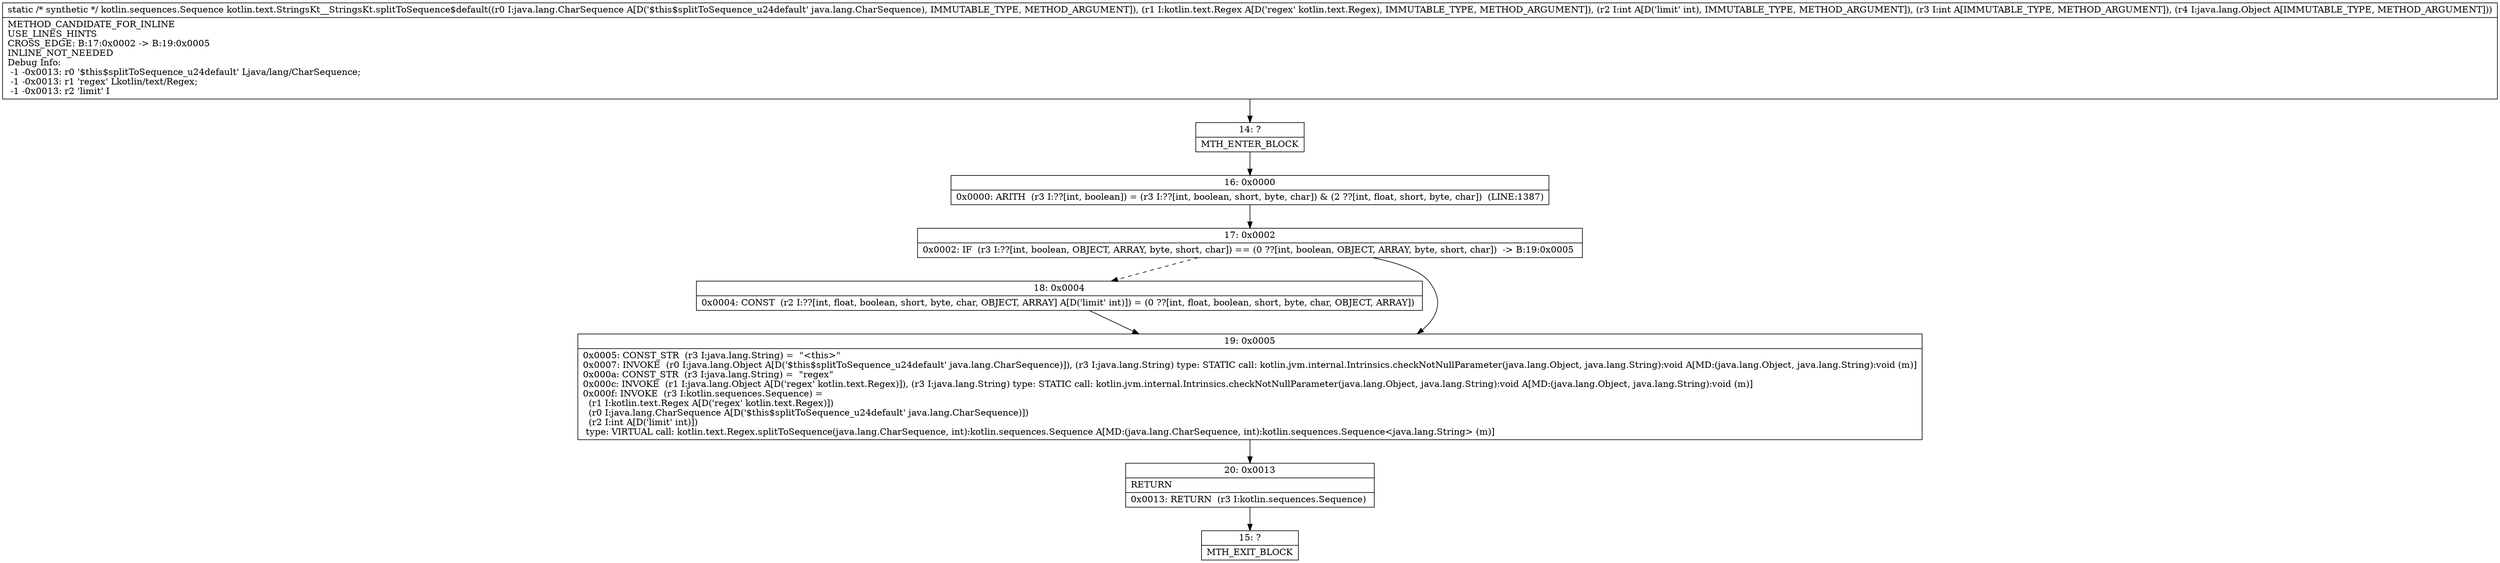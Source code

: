 digraph "CFG forkotlin.text.StringsKt__StringsKt.splitToSequence$default(Ljava\/lang\/CharSequence;Lkotlin\/text\/Regex;IILjava\/lang\/Object;)Lkotlin\/sequences\/Sequence;" {
Node_14 [shape=record,label="{14\:\ ?|MTH_ENTER_BLOCK\l}"];
Node_16 [shape=record,label="{16\:\ 0x0000|0x0000: ARITH  (r3 I:??[int, boolean]) = (r3 I:??[int, boolean, short, byte, char]) & (2 ??[int, float, short, byte, char])  (LINE:1387)\l}"];
Node_17 [shape=record,label="{17\:\ 0x0002|0x0002: IF  (r3 I:??[int, boolean, OBJECT, ARRAY, byte, short, char]) == (0 ??[int, boolean, OBJECT, ARRAY, byte, short, char])  \-\> B:19:0x0005 \l}"];
Node_18 [shape=record,label="{18\:\ 0x0004|0x0004: CONST  (r2 I:??[int, float, boolean, short, byte, char, OBJECT, ARRAY] A[D('limit' int)]) = (0 ??[int, float, boolean, short, byte, char, OBJECT, ARRAY]) \l}"];
Node_19 [shape=record,label="{19\:\ 0x0005|0x0005: CONST_STR  (r3 I:java.lang.String) =  \"\<this\>\" \l0x0007: INVOKE  (r0 I:java.lang.Object A[D('$this$splitToSequence_u24default' java.lang.CharSequence)]), (r3 I:java.lang.String) type: STATIC call: kotlin.jvm.internal.Intrinsics.checkNotNullParameter(java.lang.Object, java.lang.String):void A[MD:(java.lang.Object, java.lang.String):void (m)]\l0x000a: CONST_STR  (r3 I:java.lang.String) =  \"regex\" \l0x000c: INVOKE  (r1 I:java.lang.Object A[D('regex' kotlin.text.Regex)]), (r3 I:java.lang.String) type: STATIC call: kotlin.jvm.internal.Intrinsics.checkNotNullParameter(java.lang.Object, java.lang.String):void A[MD:(java.lang.Object, java.lang.String):void (m)]\l0x000f: INVOKE  (r3 I:kotlin.sequences.Sequence) = \l  (r1 I:kotlin.text.Regex A[D('regex' kotlin.text.Regex)])\l  (r0 I:java.lang.CharSequence A[D('$this$splitToSequence_u24default' java.lang.CharSequence)])\l  (r2 I:int A[D('limit' int)])\l type: VIRTUAL call: kotlin.text.Regex.splitToSequence(java.lang.CharSequence, int):kotlin.sequences.Sequence A[MD:(java.lang.CharSequence, int):kotlin.sequences.Sequence\<java.lang.String\> (m)]\l}"];
Node_20 [shape=record,label="{20\:\ 0x0013|RETURN\l|0x0013: RETURN  (r3 I:kotlin.sequences.Sequence) \l}"];
Node_15 [shape=record,label="{15\:\ ?|MTH_EXIT_BLOCK\l}"];
MethodNode[shape=record,label="{static \/* synthetic *\/ kotlin.sequences.Sequence kotlin.text.StringsKt__StringsKt.splitToSequence$default((r0 I:java.lang.CharSequence A[D('$this$splitToSequence_u24default' java.lang.CharSequence), IMMUTABLE_TYPE, METHOD_ARGUMENT]), (r1 I:kotlin.text.Regex A[D('regex' kotlin.text.Regex), IMMUTABLE_TYPE, METHOD_ARGUMENT]), (r2 I:int A[D('limit' int), IMMUTABLE_TYPE, METHOD_ARGUMENT]), (r3 I:int A[IMMUTABLE_TYPE, METHOD_ARGUMENT]), (r4 I:java.lang.Object A[IMMUTABLE_TYPE, METHOD_ARGUMENT]))  | METHOD_CANDIDATE_FOR_INLINE\lUSE_LINES_HINTS\lCROSS_EDGE: B:17:0x0002 \-\> B:19:0x0005\lINLINE_NOT_NEEDED\lDebug Info:\l  \-1 \-0x0013: r0 '$this$splitToSequence_u24default' Ljava\/lang\/CharSequence;\l  \-1 \-0x0013: r1 'regex' Lkotlin\/text\/Regex;\l  \-1 \-0x0013: r2 'limit' I\l}"];
MethodNode -> Node_14;Node_14 -> Node_16;
Node_16 -> Node_17;
Node_17 -> Node_18[style=dashed];
Node_17 -> Node_19;
Node_18 -> Node_19;
Node_19 -> Node_20;
Node_20 -> Node_15;
}

